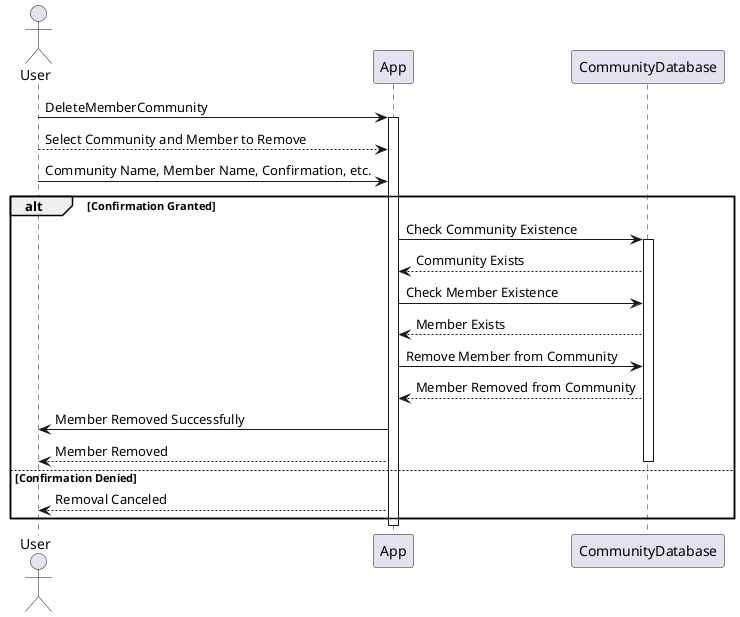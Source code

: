 @startuml DeleteMemberCommunitySequence

actor User
User -> App: DeleteMemberCommunity
activate App

User --> App: Select Community and Member to Remove
User -> App: Community Name, Member Name, Confirmation, etc.

alt Confirmation Granted
    App -> CommunityDatabase: Check Community Existence
    activate CommunityDatabase
    App <-- CommunityDatabase: Community Exists
    App -> CommunityDatabase: Check Member Existence
    App <-- CommunityDatabase: Member Exists
    App -> CommunityDatabase: Remove Member from Community
    App <-- CommunityDatabase: Member Removed from Community
    App -> User: Member Removed Successfully
    User <-- App: Member Removed
    deactivate CommunityDatabase
else Confirmation Denied
    App --> User: Removal Canceled
end

deactivate App
@enduml